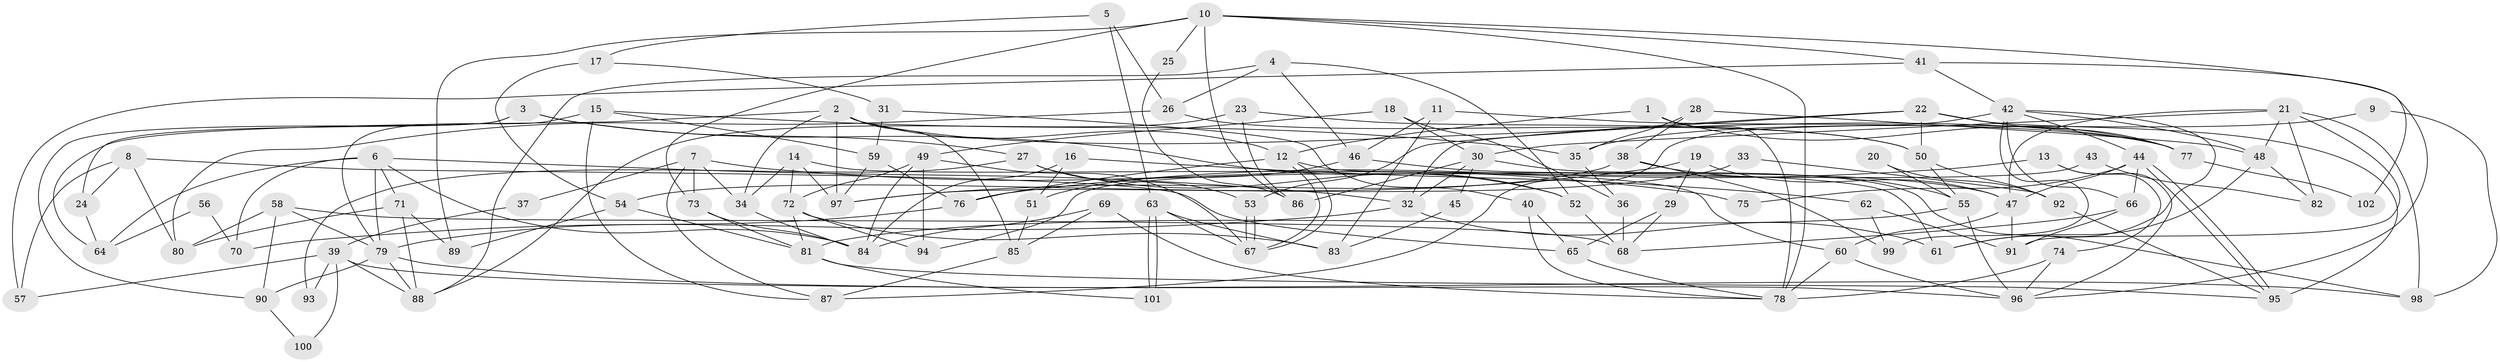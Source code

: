 // Generated by graph-tools (version 1.1) at 2025/35/03/09/25 02:35:58]
// undirected, 102 vertices, 204 edges
graph export_dot {
graph [start="1"]
  node [color=gray90,style=filled];
  1;
  2;
  3;
  4;
  5;
  6;
  7;
  8;
  9;
  10;
  11;
  12;
  13;
  14;
  15;
  16;
  17;
  18;
  19;
  20;
  21;
  22;
  23;
  24;
  25;
  26;
  27;
  28;
  29;
  30;
  31;
  32;
  33;
  34;
  35;
  36;
  37;
  38;
  39;
  40;
  41;
  42;
  43;
  44;
  45;
  46;
  47;
  48;
  49;
  50;
  51;
  52;
  53;
  54;
  55;
  56;
  57;
  58;
  59;
  60;
  61;
  62;
  63;
  64;
  65;
  66;
  67;
  68;
  69;
  70;
  71;
  72;
  73;
  74;
  75;
  76;
  77;
  78;
  79;
  80;
  81;
  82;
  83;
  84;
  85;
  86;
  87;
  88;
  89;
  90;
  91;
  92;
  93;
  94;
  95;
  96;
  97;
  98;
  99;
  100;
  101;
  102;
  1 -- 12;
  1 -- 77;
  1 -- 78;
  2 -- 34;
  2 -- 12;
  2 -- 64;
  2 -- 77;
  2 -- 85;
  2 -- 97;
  3 -- 90;
  3 -- 27;
  3 -- 24;
  3 -- 52;
  4 -- 88;
  4 -- 52;
  4 -- 26;
  4 -- 46;
  5 -- 63;
  5 -- 26;
  5 -- 17;
  6 -- 64;
  6 -- 84;
  6 -- 32;
  6 -- 70;
  6 -- 71;
  6 -- 79;
  7 -- 73;
  7 -- 87;
  7 -- 34;
  7 -- 37;
  7 -- 75;
  8 -- 80;
  8 -- 57;
  8 -- 24;
  8 -- 65;
  9 -- 35;
  9 -- 98;
  10 -- 41;
  10 -- 78;
  10 -- 25;
  10 -- 73;
  10 -- 86;
  10 -- 89;
  10 -- 102;
  11 -- 83;
  11 -- 46;
  11 -- 77;
  12 -- 61;
  12 -- 67;
  12 -- 67;
  12 -- 76;
  13 -- 76;
  13 -- 74;
  13 -- 96;
  14 -- 97;
  14 -- 34;
  14 -- 60;
  14 -- 72;
  15 -- 35;
  15 -- 59;
  15 -- 79;
  15 -- 87;
  16 -- 84;
  16 -- 51;
  16 -- 62;
  17 -- 54;
  17 -- 31;
  18 -- 49;
  18 -- 30;
  18 -- 36;
  19 -- 47;
  19 -- 97;
  19 -- 29;
  20 -- 92;
  20 -- 55;
  21 -- 91;
  21 -- 30;
  21 -- 47;
  21 -- 48;
  21 -- 82;
  21 -- 98;
  22 -- 77;
  22 -- 32;
  22 -- 50;
  22 -- 53;
  22 -- 95;
  23 -- 50;
  23 -- 88;
  23 -- 86;
  24 -- 64;
  25 -- 86;
  26 -- 50;
  26 -- 80;
  27 -- 53;
  27 -- 52;
  27 -- 93;
  28 -- 38;
  28 -- 48;
  28 -- 35;
  29 -- 65;
  29 -- 68;
  30 -- 86;
  30 -- 98;
  30 -- 32;
  30 -- 45;
  31 -- 40;
  31 -- 59;
  32 -- 61;
  32 -- 70;
  33 -- 92;
  33 -- 97;
  34 -- 84;
  35 -- 36;
  36 -- 68;
  37 -- 39;
  38 -- 99;
  38 -- 55;
  38 -- 54;
  39 -- 88;
  39 -- 96;
  39 -- 57;
  39 -- 93;
  39 -- 100;
  40 -- 78;
  40 -- 65;
  41 -- 96;
  41 -- 42;
  41 -- 57;
  42 -- 44;
  42 -- 61;
  42 -- 48;
  42 -- 66;
  42 -- 87;
  42 -- 99;
  43 -- 82;
  43 -- 94;
  44 -- 95;
  44 -- 95;
  44 -- 66;
  44 -- 47;
  44 -- 75;
  45 -- 83;
  46 -- 47;
  46 -- 51;
  47 -- 60;
  47 -- 91;
  48 -- 61;
  48 -- 82;
  49 -- 84;
  49 -- 67;
  49 -- 72;
  49 -- 94;
  50 -- 55;
  50 -- 92;
  51 -- 85;
  52 -- 68;
  53 -- 67;
  53 -- 67;
  54 -- 81;
  54 -- 89;
  55 -- 96;
  55 -- 81;
  56 -- 64;
  56 -- 70;
  58 -- 79;
  58 -- 80;
  58 -- 68;
  58 -- 90;
  59 -- 76;
  59 -- 97;
  60 -- 78;
  60 -- 96;
  62 -- 91;
  62 -- 99;
  63 -- 67;
  63 -- 101;
  63 -- 101;
  63 -- 83;
  65 -- 78;
  66 -- 68;
  66 -- 91;
  69 -- 78;
  69 -- 85;
  69 -- 84;
  71 -- 89;
  71 -- 80;
  71 -- 88;
  72 -- 81;
  72 -- 83;
  72 -- 94;
  73 -- 81;
  73 -- 84;
  74 -- 96;
  74 -- 78;
  76 -- 79;
  77 -- 102;
  79 -- 88;
  79 -- 90;
  79 -- 98;
  81 -- 95;
  81 -- 101;
  85 -- 87;
  90 -- 100;
  92 -- 95;
}
